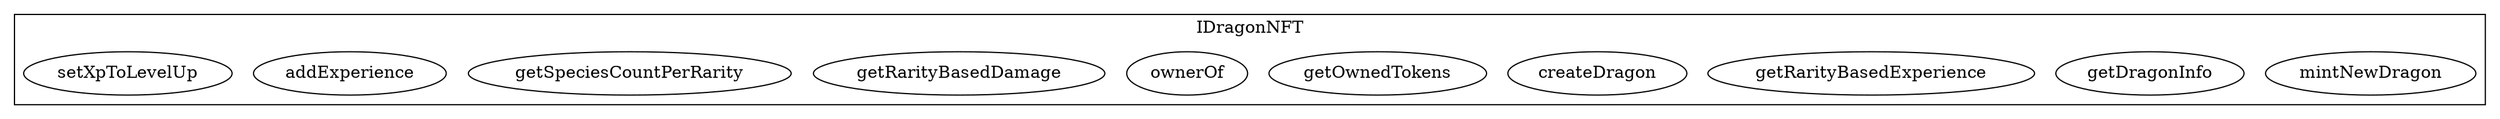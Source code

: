 strict digraph {
subgraph cluster_728_IDragonNFT {
label = "IDragonNFT"
"728_mintNewDragon" [label="mintNewDragon"]
"728_getDragonInfo" [label="getDragonInfo"]
"728_getRarityBasedExperience" [label="getRarityBasedExperience"]
"728_createDragon" [label="createDragon"]
"728_getOwnedTokens" [label="getOwnedTokens"]
"728_ownerOf" [label="ownerOf"]
"728_getRarityBasedDamage" [label="getRarityBasedDamage"]
"728_getSpeciesCountPerRarity" [label="getSpeciesCountPerRarity"]
"728_addExperience" [label="addExperience"]
"728_setXpToLevelUp" [label="setXpToLevelUp"]
}subgraph cluster_solidity {
label = "[Solidity]"
}
}